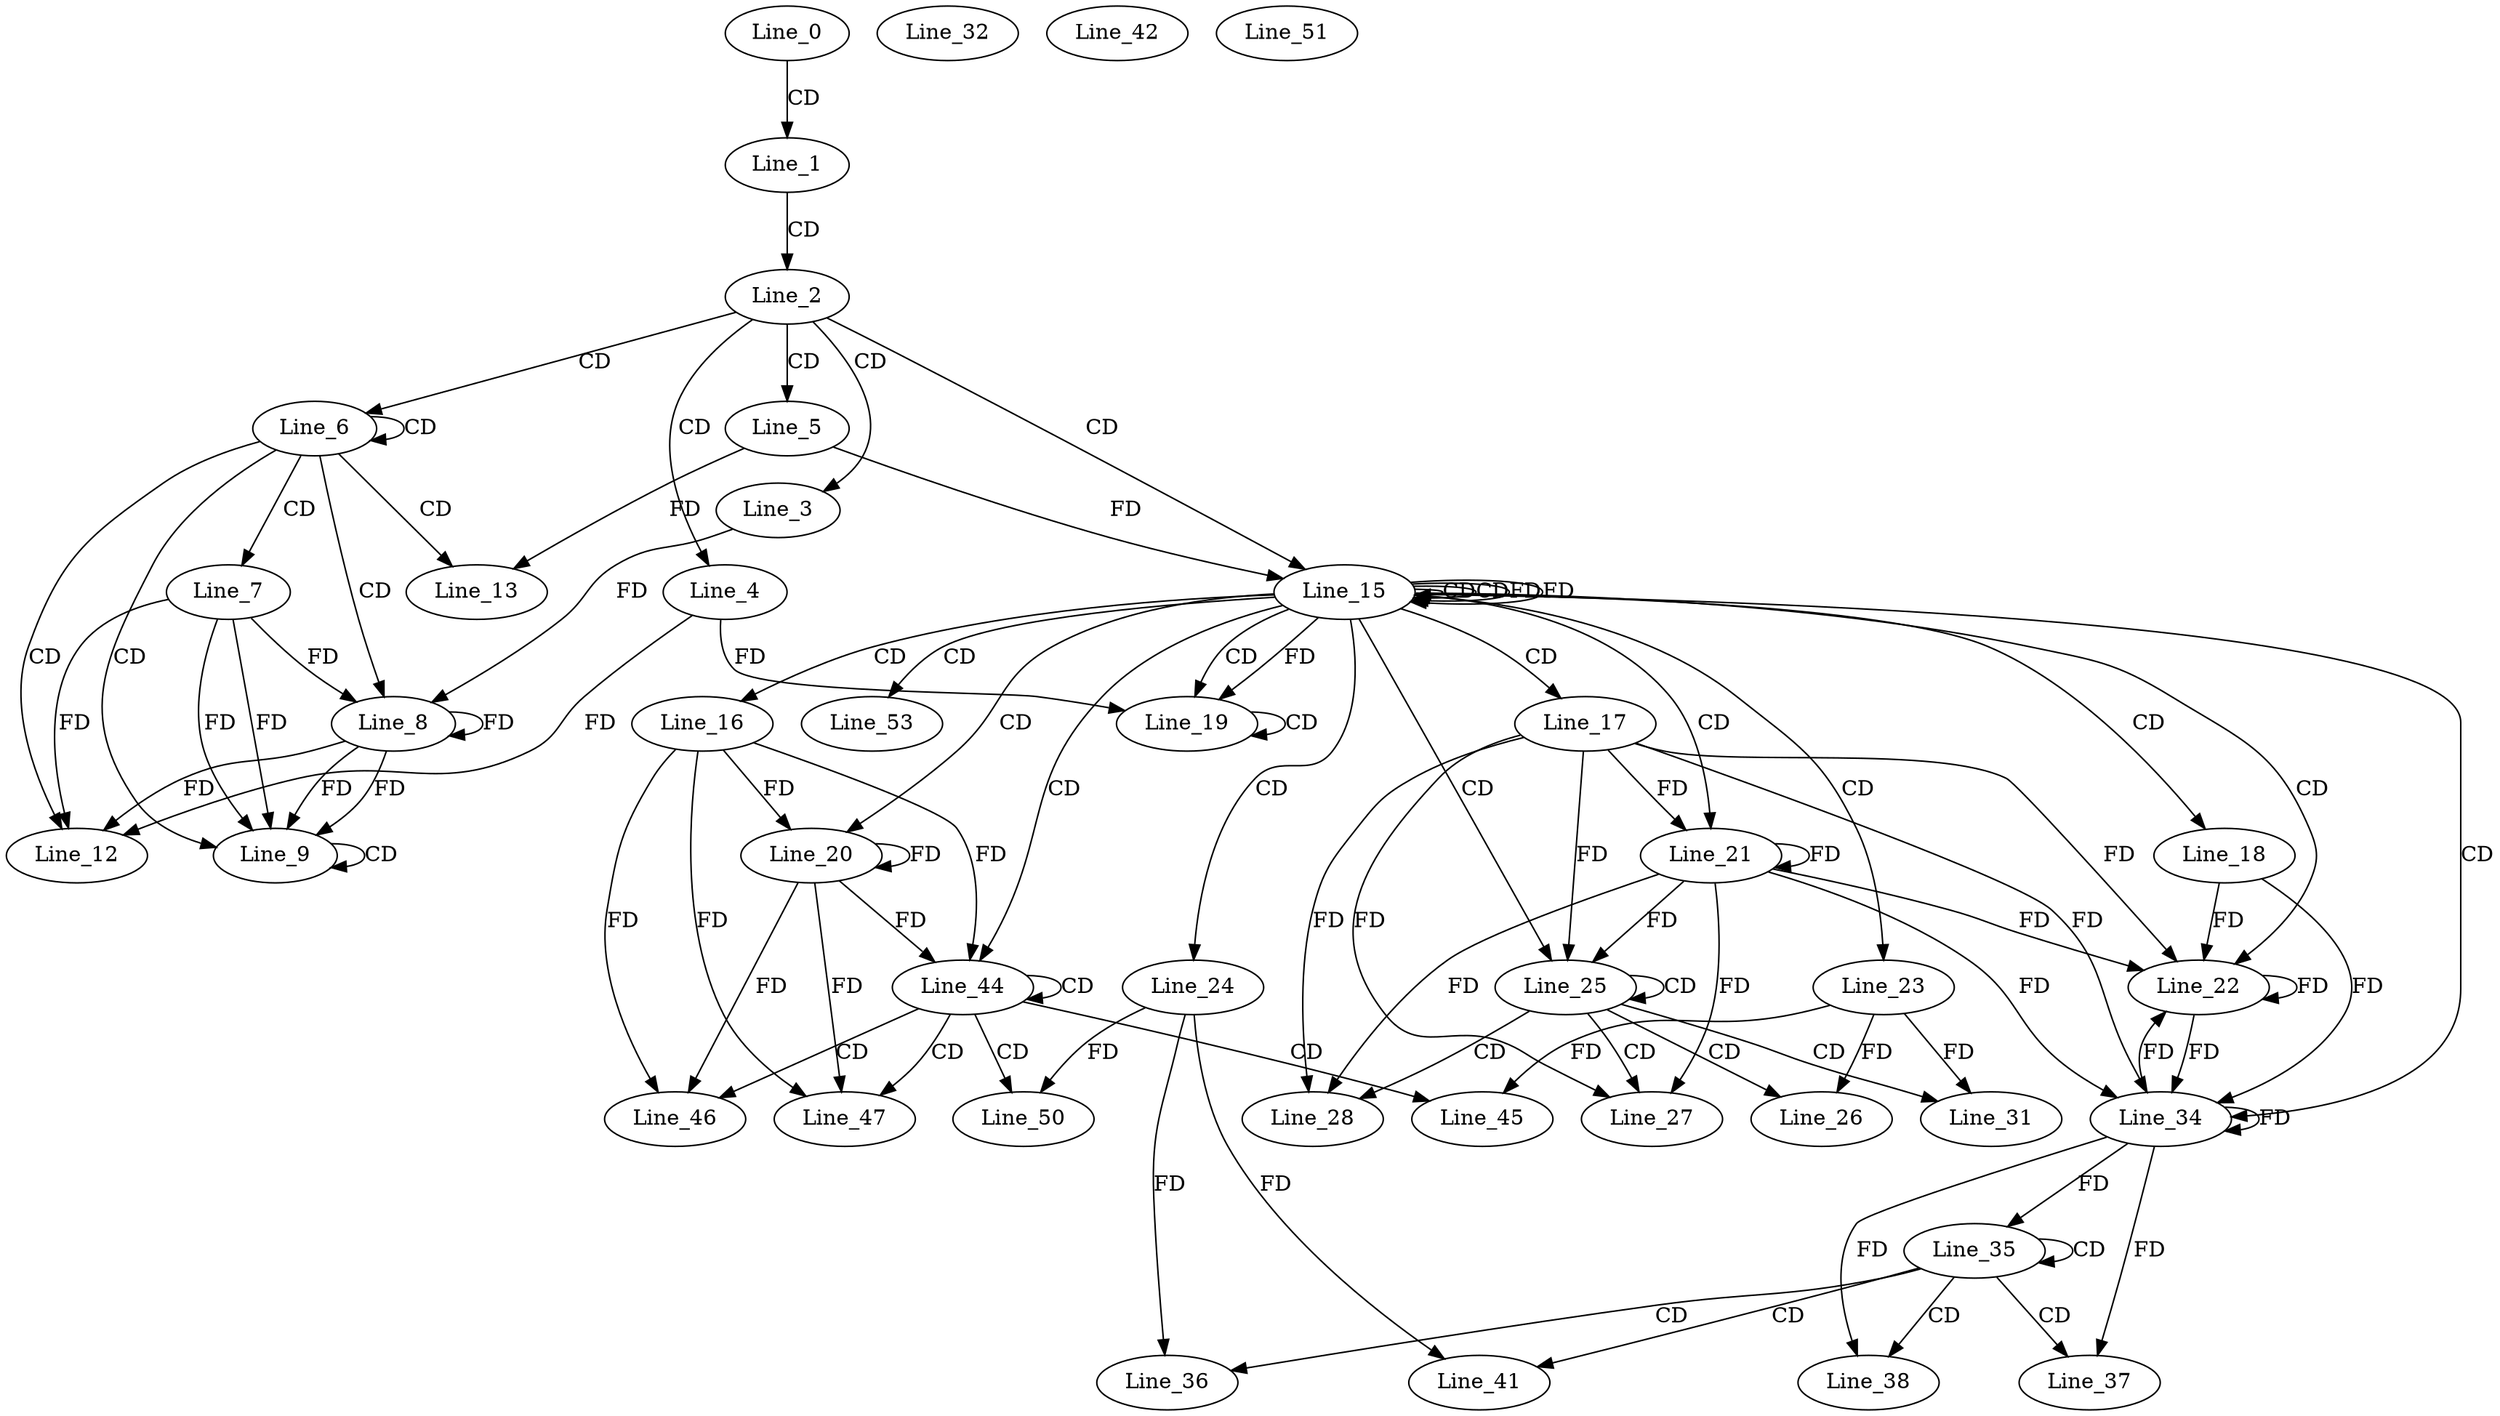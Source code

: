 digraph G {
  Line_0;
  Line_1;
  Line_2;
  Line_3;
  Line_4;
  Line_5;
  Line_6;
  Line_7;
  Line_8;
  Line_8;
  Line_9;
  Line_9;
  Line_12;
  Line_13;
  Line_15;
  Line_15;
  Line_15;
  Line_16;
  Line_17;
  Line_18;
  Line_19;
  Line_19;
  Line_19;
  Line_20;
  Line_20;
  Line_21;
  Line_21;
  Line_22;
  Line_23;
  Line_24;
  Line_25;
  Line_26;
  Line_27;
  Line_28;
  Line_31;
  Line_32;
  Line_34;
  Line_35;
  Line_36;
  Line_37;
  Line_38;
  Line_41;
  Line_42;
  Line_44;
  Line_45;
  Line_46;
  Line_47;
  Line_50;
  Line_51;
  Line_53;
  Line_0 -> Line_1 [ label="CD" ];
  Line_1 -> Line_2 [ label="CD" ];
  Line_2 -> Line_3 [ label="CD" ];
  Line_2 -> Line_4 [ label="CD" ];
  Line_2 -> Line_5 [ label="CD" ];
  Line_2 -> Line_6 [ label="CD" ];
  Line_6 -> Line_6 [ label="CD" ];
  Line_6 -> Line_7 [ label="CD" ];
  Line_6 -> Line_8 [ label="CD" ];
  Line_7 -> Line_8 [ label="FD" ];
  Line_8 -> Line_8 [ label="FD" ];
  Line_3 -> Line_8 [ label="FD" ];
  Line_6 -> Line_9 [ label="CD" ];
  Line_7 -> Line_9 [ label="FD" ];
  Line_8 -> Line_9 [ label="FD" ];
  Line_9 -> Line_9 [ label="CD" ];
  Line_7 -> Line_9 [ label="FD" ];
  Line_8 -> Line_9 [ label="FD" ];
  Line_6 -> Line_12 [ label="CD" ];
  Line_4 -> Line_12 [ label="FD" ];
  Line_7 -> Line_12 [ label="FD" ];
  Line_8 -> Line_12 [ label="FD" ];
  Line_6 -> Line_13 [ label="CD" ];
  Line_5 -> Line_13 [ label="FD" ];
  Line_2 -> Line_15 [ label="CD" ];
  Line_15 -> Line_15 [ label="CD" ];
  Line_5 -> Line_15 [ label="FD" ];
  Line_15 -> Line_15 [ label="CD" ];
  Line_15 -> Line_15 [ label="FD" ];
  Line_15 -> Line_16 [ label="CD" ];
  Line_15 -> Line_17 [ label="CD" ];
  Line_15 -> Line_18 [ label="CD" ];
  Line_15 -> Line_19 [ label="CD" ];
  Line_19 -> Line_19 [ label="CD" ];
  Line_4 -> Line_19 [ label="FD" ];
  Line_15 -> Line_19 [ label="FD" ];
  Line_15 -> Line_20 [ label="CD" ];
  Line_16 -> Line_20 [ label="FD" ];
  Line_20 -> Line_20 [ label="FD" ];
  Line_15 -> Line_21 [ label="CD" ];
  Line_17 -> Line_21 [ label="FD" ];
  Line_21 -> Line_21 [ label="FD" ];
  Line_15 -> Line_22 [ label="CD" ];
  Line_18 -> Line_22 [ label="FD" ];
  Line_22 -> Line_22 [ label="FD" ];
  Line_17 -> Line_22 [ label="FD" ];
  Line_21 -> Line_22 [ label="FD" ];
  Line_15 -> Line_23 [ label="CD" ];
  Line_15 -> Line_24 [ label="CD" ];
  Line_15 -> Line_25 [ label="CD" ];
  Line_25 -> Line_25 [ label="CD" ];
  Line_17 -> Line_25 [ label="FD" ];
  Line_21 -> Line_25 [ label="FD" ];
  Line_25 -> Line_26 [ label="CD" ];
  Line_23 -> Line_26 [ label="FD" ];
  Line_25 -> Line_27 [ label="CD" ];
  Line_17 -> Line_27 [ label="FD" ];
  Line_21 -> Line_27 [ label="FD" ];
  Line_25 -> Line_28 [ label="CD" ];
  Line_17 -> Line_28 [ label="FD" ];
  Line_21 -> Line_28 [ label="FD" ];
  Line_25 -> Line_31 [ label="CD" ];
  Line_23 -> Line_31 [ label="FD" ];
  Line_15 -> Line_34 [ label="CD" ];
  Line_17 -> Line_34 [ label="FD" ];
  Line_21 -> Line_34 [ label="FD" ];
  Line_34 -> Line_34 [ label="FD" ];
  Line_18 -> Line_34 [ label="FD" ];
  Line_22 -> Line_34 [ label="FD" ];
  Line_35 -> Line_35 [ label="CD" ];
  Line_34 -> Line_35 [ label="FD" ];
  Line_35 -> Line_36 [ label="CD" ];
  Line_24 -> Line_36 [ label="FD" ];
  Line_35 -> Line_37 [ label="CD" ];
  Line_34 -> Line_37 [ label="FD" ];
  Line_35 -> Line_38 [ label="CD" ];
  Line_34 -> Line_38 [ label="FD" ];
  Line_35 -> Line_41 [ label="CD" ];
  Line_24 -> Line_41 [ label="FD" ];
  Line_15 -> Line_44 [ label="CD" ];
  Line_44 -> Line_44 [ label="CD" ];
  Line_16 -> Line_44 [ label="FD" ];
  Line_20 -> Line_44 [ label="FD" ];
  Line_44 -> Line_45 [ label="CD" ];
  Line_23 -> Line_45 [ label="FD" ];
  Line_44 -> Line_46 [ label="CD" ];
  Line_16 -> Line_46 [ label="FD" ];
  Line_20 -> Line_46 [ label="FD" ];
  Line_44 -> Line_47 [ label="CD" ];
  Line_16 -> Line_47 [ label="FD" ];
  Line_20 -> Line_47 [ label="FD" ];
  Line_44 -> Line_50 [ label="CD" ];
  Line_24 -> Line_50 [ label="FD" ];
  Line_15 -> Line_53 [ label="CD" ];
  Line_15 -> Line_15 [ label="FD" ];
  Line_34 -> Line_22 [ label="FD" ];
}
